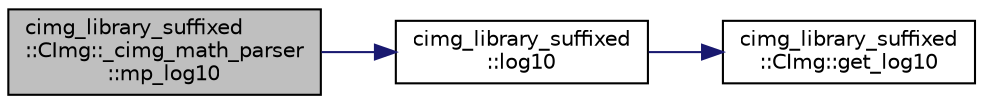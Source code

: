 digraph "cimg_library_suffixed::CImg::_cimg_math_parser::mp_log10"
{
  edge [fontname="Helvetica",fontsize="10",labelfontname="Helvetica",labelfontsize="10"];
  node [fontname="Helvetica",fontsize="10",shape=record];
  rankdir="LR";
  Node825 [label="cimg_library_suffixed\l::CImg::_cimg_math_parser\l::mp_log10",height=0.2,width=0.4,color="black", fillcolor="grey75", style="filled", fontcolor="black"];
  Node825 -> Node826 [color="midnightblue",fontsize="10",style="solid",fontname="Helvetica"];
  Node826 [label="cimg_library_suffixed\l::log10",height=0.2,width=0.4,color="black", fillcolor="white", style="filled",URL="$namespacecimg__library__suffixed.html#a0f2193937084db25a38b70eab00da3dd"];
  Node826 -> Node827 [color="midnightblue",fontsize="10",style="solid",fontname="Helvetica"];
  Node827 [label="cimg_library_suffixed\l::CImg::get_log10",height=0.2,width=0.4,color="black", fillcolor="white", style="filled",URL="$structcimg__library__suffixed_1_1_c_img.html#abd8ffc73da90fa7a26fb65ab30d05d20",tooltip="Compute the base-10 logarithm of each pixel value . "];
}

